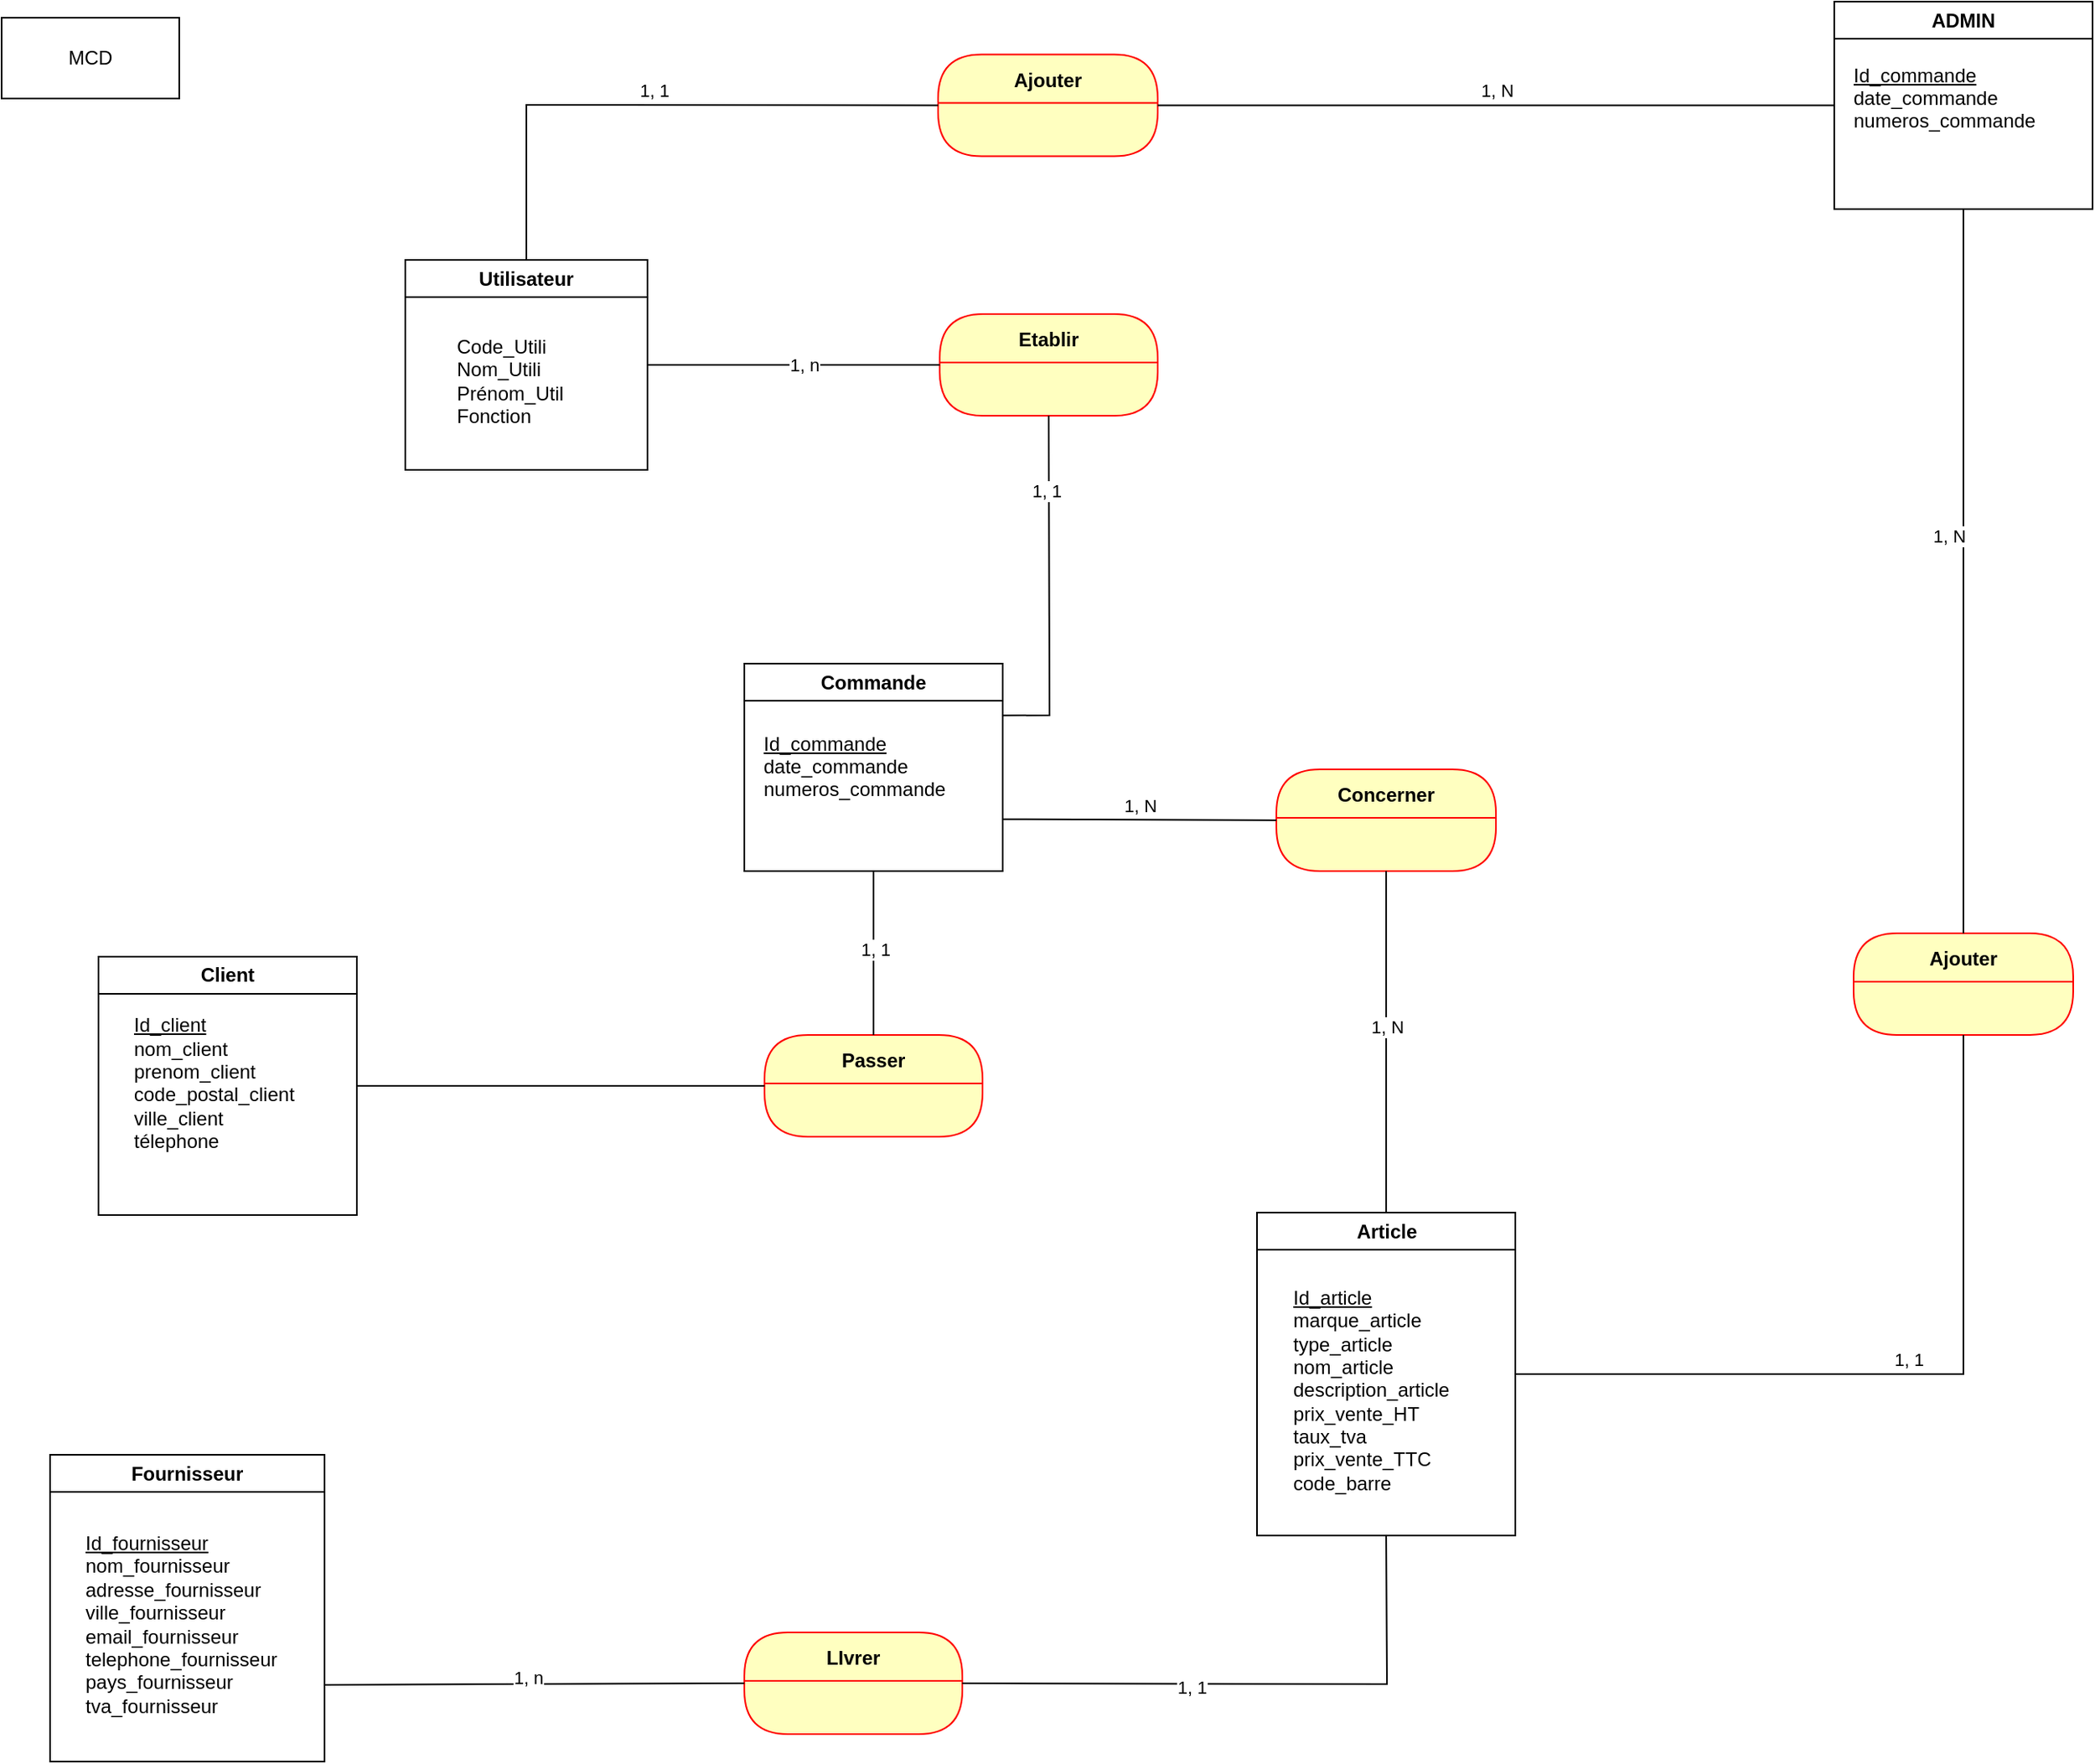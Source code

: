 <mxfile version="23.1.5" type="github" pages="3">
  <diagram id="DIjUIADO7bKs8aOYrenK" name="MCD">
    <mxGraphModel dx="2458" dy="1009" grid="1" gridSize="10" guides="1" tooltips="1" connect="1" arrows="1" fold="1" page="1" pageScale="1" pageWidth="827" pageHeight="1169" background="none" math="0" shadow="0">
      <root>
        <mxCell id="0" />
        <mxCell id="1" parent="0" />
        <mxCell id="JC6gIfYsf3pgo3DWzDb_-37" value="Passer" style="swimlane;fontStyle=1;align=center;verticalAlign=middle;childLayout=stackLayout;horizontal=1;startSize=30;horizontalStack=0;resizeParent=0;resizeLast=1;container=0;fontColor=#000000;collapsible=0;rounded=1;arcSize=30;strokeColor=#ff0000;fillColor=#ffffc0;swimlaneFillColor=#ffffc0;dropTarget=0;" parent="1" vertex="1">
          <mxGeometry x="512.5" y="660" width="135" height="63" as="geometry" />
        </mxCell>
        <mxCell id="JC6gIfYsf3pgo3DWzDb_-42" value="LIvrer" style="swimlane;fontStyle=1;align=center;verticalAlign=middle;childLayout=stackLayout;horizontal=1;startSize=30;horizontalStack=0;resizeParent=0;resizeLast=1;container=0;fontColor=#000000;collapsible=0;rounded=1;arcSize=30;strokeColor=#ff0000;fillColor=#ffffc0;swimlaneFillColor=#ffffc0;dropTarget=0;" parent="1" vertex="1">
          <mxGeometry x="500" y="1030" width="135" height="63" as="geometry" />
        </mxCell>
        <mxCell id="JC6gIfYsf3pgo3DWzDb_-44" value="Concerner" style="swimlane;fontStyle=1;align=center;verticalAlign=middle;childLayout=stackLayout;horizontal=1;startSize=30;horizontalStack=0;resizeParent=0;resizeLast=1;container=0;fontColor=#000000;collapsible=0;rounded=1;arcSize=30;strokeColor=#ff0000;fillColor=#ffffc0;swimlaneFillColor=#ffffc0;dropTarget=0;" parent="1" vertex="1">
          <mxGeometry x="829.5" y="495.5" width="136" height="63" as="geometry" />
        </mxCell>
        <mxCell id="JC6gIfYsf3pgo3DWzDb_-51" style="edgeStyle=none;rounded=0;orthogonalLoop=1;jettySize=auto;html=1;exitX=0.75;exitY=0;exitDx=0;exitDy=0;" parent="1" edge="1">
          <mxGeometry relative="1" as="geometry">
            <mxPoint x="842.5" y="950" as="sourcePoint" />
            <mxPoint x="842.5" y="950" as="targetPoint" />
          </mxGeometry>
        </mxCell>
        <mxCell id="gmK4FBzJGxfhKCQX5miu-2" value="MCD" style="html=1;whiteSpace=wrap;" parent="1" vertex="1">
          <mxGeometry x="40" y="30" width="110" height="50" as="geometry" />
        </mxCell>
        <mxCell id="COaV6PyDey15cjgYEDcC-1" value="Client" style="swimlane;whiteSpace=wrap;html=1;" parent="1" vertex="1">
          <mxGeometry x="100" y="611.5" width="160" height="160" as="geometry" />
        </mxCell>
        <mxCell id="COaV6PyDey15cjgYEDcC-2" value="&lt;div align=&quot;left&quot;&gt;&lt;u&gt;Id_client&lt;/u&gt;&lt;br&gt;nom_client&lt;br&gt;prenom_client&lt;br&gt;code_postal_client&lt;br&gt;ville_client&lt;br&gt;télephone&lt;/div&gt;&lt;div align=&quot;left&quot;&gt;&lt;br&gt;&lt;/div&gt;" style="text;html=1;align=left;verticalAlign=middle;resizable=0;points=[];autosize=1;strokeColor=none;fillColor=none;" parent="COaV6PyDey15cjgYEDcC-1" vertex="1">
          <mxGeometry x="20" y="30" width="120" height="110" as="geometry" />
        </mxCell>
        <mxCell id="BQ621Y83t6ClM3htaglf-1" value="Article" style="swimlane;whiteSpace=wrap;html=1;" parent="1" vertex="1">
          <mxGeometry x="817.5" y="770" width="160" height="200" as="geometry" />
        </mxCell>
        <mxCell id="BQ621Y83t6ClM3htaglf-2" value="&lt;div align=&quot;left&quot;&gt;&lt;u&gt;Id_article&lt;/u&gt;&lt;br&gt;marque_article&lt;br&gt;type_article&lt;br&gt;nom_article&lt;br&gt;description_article&lt;br&gt;prix_vente_HT&lt;br&gt;taux_tva&lt;br&gt;prix_vente_TTC&lt;br&gt;code_barre&lt;/div&gt;" style="text;html=1;align=left;verticalAlign=middle;resizable=0;points=[];autosize=1;strokeColor=none;fillColor=none;" parent="BQ621Y83t6ClM3htaglf-1" vertex="1">
          <mxGeometry x="20" y="40" width="120" height="140" as="geometry" />
        </mxCell>
        <mxCell id="6tPLJbx7-CHZXmJJFv56-1" value="Fournisseur" style="swimlane;whiteSpace=wrap;html=1;" parent="1" vertex="1">
          <mxGeometry x="70" y="920" width="170" height="190" as="geometry" />
        </mxCell>
        <mxCell id="6tPLJbx7-CHZXmJJFv56-2" value="&lt;div align=&quot;left&quot;&gt;&lt;u&gt;Id_fournisseur&lt;/u&gt;&lt;br&gt;nom_fournisseur&lt;br&gt;adresse_fournisseur&lt;br&gt;ville_fournisseur&lt;br&gt;email_fournisseur&lt;br&gt;telephone_fournisseur&lt;br&gt;pays_fournisseur&lt;br&gt;tva_fournisseur&lt;/div&gt;" style="text;html=1;align=left;verticalAlign=middle;resizable=0;points=[];autosize=1;strokeColor=none;fillColor=none;" parent="6tPLJbx7-CHZXmJJFv56-1" vertex="1">
          <mxGeometry x="20" y="40" width="140" height="130" as="geometry" />
        </mxCell>
        <mxCell id="MVIiGXlLv7jQOtgQjOW6-1" value="Commande" style="swimlane;whiteSpace=wrap;html=1;" parent="1" vertex="1">
          <mxGeometry x="500" y="430" width="160" height="128.5" as="geometry" />
        </mxCell>
        <mxCell id="MVIiGXlLv7jQOtgQjOW6-2" value="&lt;div align=&quot;left&quot;&gt;&lt;u&gt;Id_commande&lt;/u&gt;&lt;br&gt;date_commande&lt;br&gt;numeros_commande&lt;br&gt;&lt;br&gt;&lt;/div&gt;&lt;div align=&quot;left&quot;&gt;&lt;br&gt;&lt;/div&gt;" style="text;html=1;align=left;verticalAlign=middle;resizable=0;points=[];autosize=1;strokeColor=none;fillColor=none;" parent="MVIiGXlLv7jQOtgQjOW6-1" vertex="1">
          <mxGeometry x="10" y="33" width="140" height="90" as="geometry" />
        </mxCell>
        <mxCell id="UbAvxkf5t5Z6hnBbH8H3-2" value="Etablir" style="swimlane;fontStyle=1;align=center;verticalAlign=middle;childLayout=stackLayout;horizontal=1;startSize=30;horizontalStack=0;resizeParent=0;resizeLast=1;container=0;fontColor=#000000;collapsible=0;rounded=1;arcSize=30;strokeColor=#ff0000;fillColor=#ffffc0;swimlaneFillColor=#ffffc0;dropTarget=0;" parent="1" vertex="1">
          <mxGeometry x="621" y="213.5" width="135" height="63" as="geometry" />
        </mxCell>
        <mxCell id="UbAvxkf5t5Z6hnBbH8H3-10" value="" style="edgeStyle=none;html=1;endArrow=none;verticalAlign=bottom;rounded=0;entryX=0.5;entryY=1;entryDx=0;entryDy=0;exitX=0.5;exitY=0;exitDx=0;exitDy=0;" parent="1" source="JC6gIfYsf3pgo3DWzDb_-37" target="MVIiGXlLv7jQOtgQjOW6-1" edge="1">
          <mxGeometry width="160" relative="1" as="geometry">
            <mxPoint x="390" y="650" as="sourcePoint" />
            <mxPoint x="460" y="600" as="targetPoint" />
          </mxGeometry>
        </mxCell>
        <mxCell id="UbAvxkf5t5Z6hnBbH8H3-11" value="1, 1" style="edgeLabel;html=1;align=center;verticalAlign=middle;resizable=0;points=[];" parent="UbAvxkf5t5Z6hnBbH8H3-10" vertex="1" connectable="0">
          <mxGeometry x="0.05" y="-1" relative="1" as="geometry">
            <mxPoint as="offset" />
          </mxGeometry>
        </mxCell>
        <mxCell id="UbAvxkf5t5Z6hnBbH8H3-12" value="" style="edgeStyle=none;html=1;endArrow=none;verticalAlign=bottom;rounded=0;entryX=0;entryY=0.5;entryDx=0;entryDy=0;exitX=1;exitY=0.5;exitDx=0;exitDy=0;" parent="1" source="nTwfvxPZVYM-v7ykA8Vo-1" target="UbAvxkf5t5Z6hnBbH8H3-2" edge="1">
          <mxGeometry width="160" relative="1" as="geometry">
            <mxPoint x="471" y="320" as="sourcePoint" />
            <mxPoint x="621" y="320" as="targetPoint" />
          </mxGeometry>
        </mxCell>
        <mxCell id="UbAvxkf5t5Z6hnBbH8H3-13" value="1, n" style="edgeLabel;html=1;align=center;verticalAlign=middle;resizable=0;points=[];" parent="UbAvxkf5t5Z6hnBbH8H3-12" vertex="1" connectable="0">
          <mxGeometry x="0.056" relative="1" as="geometry">
            <mxPoint x="1" as="offset" />
          </mxGeometry>
        </mxCell>
        <mxCell id="UbAvxkf5t5Z6hnBbH8H3-17" value="" style="edgeStyle=none;html=1;endArrow=none;verticalAlign=bottom;rounded=0;exitX=1;exitY=0.75;exitDx=0;exitDy=0;entryX=0;entryY=0.5;entryDx=0;entryDy=0;" parent="1" source="6tPLJbx7-CHZXmJJFv56-1" target="JC6gIfYsf3pgo3DWzDb_-42" edge="1">
          <mxGeometry width="160" relative="1" as="geometry">
            <mxPoint x="280" y="1020" as="sourcePoint" />
            <mxPoint x="440" y="1020" as="targetPoint" />
          </mxGeometry>
        </mxCell>
        <mxCell id="8_nApOg9FvEikgno34YX-6" value="1, n" style="edgeLabel;html=1;align=center;verticalAlign=middle;resizable=0;points=[];" parent="UbAvxkf5t5Z6hnBbH8H3-17" vertex="1" connectable="0">
          <mxGeometry x="-0.031" y="4" relative="1" as="geometry">
            <mxPoint as="offset" />
          </mxGeometry>
        </mxCell>
        <mxCell id="UbAvxkf5t5Z6hnBbH8H3-18" value="" style="edgeStyle=none;html=1;endArrow=none;verticalAlign=bottom;rounded=0;exitX=1;exitY=0.5;exitDx=0;exitDy=0;entryX=0.5;entryY=1;entryDx=0;entryDy=0;" parent="1" source="JC6gIfYsf3pgo3DWzDb_-42" target="BQ621Y83t6ClM3htaglf-1" edge="1">
          <mxGeometry width="160" relative="1" as="geometry">
            <mxPoint x="710" y="1070" as="sourcePoint" />
            <mxPoint x="870" y="1070" as="targetPoint" />
            <Array as="points">
              <mxPoint x="898" y="1062" />
            </Array>
          </mxGeometry>
        </mxCell>
        <mxCell id="TlqMvAyQs0EGSFY7iWLk-2" value="1, 1" style="edgeLabel;html=1;align=center;verticalAlign=middle;resizable=0;points=[];" vertex="1" connectable="0" parent="UbAvxkf5t5Z6hnBbH8H3-18">
          <mxGeometry x="-0.207" y="-2" relative="1" as="geometry">
            <mxPoint x="1" as="offset" />
          </mxGeometry>
        </mxCell>
        <mxCell id="nTwfvxPZVYM-v7ykA8Vo-1" value="Utilisateur" style="swimlane;whiteSpace=wrap;html=1;" vertex="1" parent="1">
          <mxGeometry x="290" y="180" width="150" height="130" as="geometry" />
        </mxCell>
        <mxCell id="nTwfvxPZVYM-v7ykA8Vo-2" value="Code_Utili&lt;br&gt;Nom_Utili&lt;br&gt;Prénom_Util&lt;br&gt;Fonction" style="text;html=1;align=left;verticalAlign=middle;resizable=0;points=[];autosize=1;strokeColor=none;fillColor=none;" vertex="1" parent="nTwfvxPZVYM-v7ykA8Vo-1">
          <mxGeometry x="30" y="40" width="90" height="70" as="geometry" />
        </mxCell>
        <mxCell id="QIVZwljjNhiTbl3Q_Uc3-4" value="" style="edgeStyle=none;html=1;endArrow=none;verticalAlign=bottom;rounded=0;entryX=0.5;entryY=1;entryDx=0;entryDy=0;exitX=1;exitY=0.25;exitDx=0;exitDy=0;" edge="1" parent="1" source="MVIiGXlLv7jQOtgQjOW6-1" target="UbAvxkf5t5Z6hnBbH8H3-2">
          <mxGeometry width="160" relative="1" as="geometry">
            <mxPoint x="700" y="440" as="sourcePoint" />
            <mxPoint x="700" y="300" as="targetPoint" />
            <Array as="points">
              <mxPoint x="689" y="462" />
            </Array>
          </mxGeometry>
        </mxCell>
        <mxCell id="TlqMvAyQs0EGSFY7iWLk-1" value="1, 1" style="edgeLabel;html=1;align=center;verticalAlign=middle;resizable=0;points=[];" vertex="1" connectable="0" parent="QIVZwljjNhiTbl3Q_Uc3-4">
          <mxGeometry x="0.559" y="2" relative="1" as="geometry">
            <mxPoint y="-1" as="offset" />
          </mxGeometry>
        </mxCell>
        <mxCell id="QIVZwljjNhiTbl3Q_Uc3-5" value="ADMIN" style="swimlane;whiteSpace=wrap;html=1;" vertex="1" parent="1">
          <mxGeometry x="1175" y="20" width="160" height="128.5" as="geometry" />
        </mxCell>
        <mxCell id="QIVZwljjNhiTbl3Q_Uc3-6" value="&lt;div align=&quot;left&quot;&gt;&lt;u&gt;Id_commande&lt;/u&gt;&lt;br&gt;date_commande&lt;br&gt;numeros_commande&lt;br&gt;&lt;br&gt;&lt;/div&gt;&lt;div align=&quot;left&quot;&gt;&lt;br&gt;&lt;/div&gt;" style="text;html=1;align=left;verticalAlign=middle;resizable=0;points=[];autosize=1;strokeColor=none;fillColor=none;" vertex="1" parent="QIVZwljjNhiTbl3Q_Uc3-5">
          <mxGeometry x="10" y="28.5" width="140" height="90" as="geometry" />
        </mxCell>
        <mxCell id="QIVZwljjNhiTbl3Q_Uc3-7" value="Ajouter" style="swimlane;fontStyle=1;align=center;verticalAlign=middle;childLayout=stackLayout;horizontal=1;startSize=30;horizontalStack=0;resizeParent=0;resizeLast=1;container=0;fontColor=#000000;collapsible=0;rounded=1;arcSize=30;strokeColor=#ff0000;fillColor=#ffffc0;swimlaneFillColor=#ffffc0;dropTarget=0;" vertex="1" parent="1">
          <mxGeometry x="1187" y="597" width="136" height="63" as="geometry" />
        </mxCell>
        <mxCell id="QIVZwljjNhiTbl3Q_Uc3-8" value="" style="edgeStyle=none;html=1;endArrow=none;verticalAlign=bottom;rounded=0;entryX=0.5;entryY=0;entryDx=0;entryDy=0;exitX=0.5;exitY=1;exitDx=0;exitDy=0;" edge="1" parent="1" source="QIVZwljjNhiTbl3Q_Uc3-5" target="QIVZwljjNhiTbl3Q_Uc3-7">
          <mxGeometry width="160" relative="1" as="geometry">
            <mxPoint x="1030" y="230" as="sourcePoint" />
            <mxPoint x="897" y="500" as="targetPoint" />
            <Array as="points" />
          </mxGeometry>
        </mxCell>
        <mxCell id="QIVZwljjNhiTbl3Q_Uc3-10" value="1, N" style="edgeLabel;html=1;align=center;verticalAlign=middle;resizable=0;points=[];" vertex="1" connectable="0" parent="QIVZwljjNhiTbl3Q_Uc3-8">
          <mxGeometry x="-0.097" y="-9" relative="1" as="geometry">
            <mxPoint as="offset" />
          </mxGeometry>
        </mxCell>
        <mxCell id="QIVZwljjNhiTbl3Q_Uc3-11" value="1, 1 " style="edgeStyle=none;html=1;endArrow=none;verticalAlign=bottom;rounded=0;exitX=0.5;exitY=1;exitDx=0;exitDy=0;entryX=1;entryY=0.5;entryDx=0;entryDy=0;" edge="1" parent="1" source="QIVZwljjNhiTbl3Q_Uc3-7" target="BQ621Y83t6ClM3htaglf-1">
          <mxGeometry width="160" relative="1" as="geometry">
            <mxPoint x="898" y="610" as="sourcePoint" />
            <mxPoint x="898" y="740" as="targetPoint" />
            <Array as="points">
              <mxPoint x="1255" y="870" />
            </Array>
          </mxGeometry>
        </mxCell>
        <mxCell id="QIVZwljjNhiTbl3Q_Uc3-14" value="Ajouter" style="swimlane;fontStyle=1;align=center;verticalAlign=middle;childLayout=stackLayout;horizontal=1;startSize=30;horizontalStack=0;resizeParent=0;resizeLast=1;container=0;fontColor=#000000;collapsible=0;rounded=1;arcSize=30;strokeColor=#ff0000;fillColor=#ffffc0;swimlaneFillColor=#ffffc0;dropTarget=0;" vertex="1" parent="1">
          <mxGeometry x="620" y="52.75" width="136" height="63" as="geometry" />
        </mxCell>
        <mxCell id="QIVZwljjNhiTbl3Q_Uc3-18" value="1, 1" style="edgeStyle=none;html=1;endArrow=none;verticalAlign=bottom;rounded=0;exitX=0.5;exitY=0;exitDx=0;exitDy=0;entryX=0;entryY=0.5;entryDx=0;entryDy=0;" edge="1" parent="1" source="nTwfvxPZVYM-v7ykA8Vo-1" target="QIVZwljjNhiTbl3Q_Uc3-14">
          <mxGeometry width="160" relative="1" as="geometry">
            <mxPoint x="688" y="210" as="sourcePoint" />
            <mxPoint x="688" y="120" as="targetPoint" />
            <Array as="points">
              <mxPoint x="365" y="84" />
            </Array>
          </mxGeometry>
        </mxCell>
        <mxCell id="P_Xpu6m1JxTpUpVO3vSs-1" value="1, N" style="edgeStyle=none;html=1;endArrow=none;verticalAlign=bottom;rounded=0;entryX=0;entryY=0.5;entryDx=0;entryDy=0;exitX=1;exitY=0.5;exitDx=0;exitDy=0;" edge="1" parent="1" source="QIVZwljjNhiTbl3Q_Uc3-14" target="QIVZwljjNhiTbl3Q_Uc3-5">
          <mxGeometry width="160" relative="1" as="geometry">
            <mxPoint x="910" y="100" as="sourcePoint" />
            <mxPoint x="1070" y="100" as="targetPoint" />
          </mxGeometry>
        </mxCell>
        <mxCell id="P_Xpu6m1JxTpUpVO3vSs-2" value="1, N" style="edgeStyle=none;html=1;endArrow=none;verticalAlign=bottom;rounded=0;exitX=1;exitY=0.75;exitDx=0;exitDy=0;entryX=0;entryY=0.5;entryDx=0;entryDy=0;" edge="1" parent="1" source="MVIiGXlLv7jQOtgQjOW6-1" target="JC6gIfYsf3pgo3DWzDb_-44">
          <mxGeometry width="160" relative="1" as="geometry">
            <mxPoint x="570" y="580" as="sourcePoint" />
            <mxPoint x="730" y="580" as="targetPoint" />
          </mxGeometry>
        </mxCell>
        <mxCell id="P_Xpu6m1JxTpUpVO3vSs-3" value="1, N" style="edgeStyle=none;html=1;endArrow=none;verticalAlign=bottom;rounded=0;entryX=0.5;entryY=1;entryDx=0;entryDy=0;exitX=0.5;exitY=0;exitDx=0;exitDy=0;" edge="1" parent="1" source="BQ621Y83t6ClM3htaglf-1" target="JC6gIfYsf3pgo3DWzDb_-44">
          <mxGeometry width="160" relative="1" as="geometry">
            <mxPoint x="700" y="690" as="sourcePoint" />
            <mxPoint x="860" y="690" as="targetPoint" />
          </mxGeometry>
        </mxCell>
        <mxCell id="P_Xpu6m1JxTpUpVO3vSs-4" value="" style="edgeStyle=none;html=1;endArrow=none;verticalAlign=bottom;rounded=0;exitX=1;exitY=0.5;exitDx=0;exitDy=0;entryX=0;entryY=0.5;entryDx=0;entryDy=0;" edge="1" parent="1" source="COaV6PyDey15cjgYEDcC-1" target="JC6gIfYsf3pgo3DWzDb_-37">
          <mxGeometry width="160" relative="1" as="geometry">
            <mxPoint x="300" y="710" as="sourcePoint" />
            <mxPoint x="460" y="710" as="targetPoint" />
          </mxGeometry>
        </mxCell>
      </root>
    </mxGraphModel>
  </diagram>
  <diagram id="MhPUVgyMq8jCe98VXjBx" name="MLD">
    <mxGraphModel dx="2212" dy="908" grid="1" gridSize="10" guides="1" tooltips="1" connect="1" arrows="1" fold="1" page="1" pageScale="1" pageWidth="827" pageHeight="1169" math="0" shadow="0">
      <root>
        <mxCell id="0" />
        <mxCell id="1" parent="0" />
        <mxCell id="bL7GxM_y-4qVYvBtXE-j-6" style="edgeStyle=none;rounded=0;orthogonalLoop=1;jettySize=auto;html=1;exitX=0.75;exitY=0;exitDx=0;exitDy=0;" parent="1" edge="1">
          <mxGeometry relative="1" as="geometry">
            <mxPoint x="842.5" y="970" as="sourcePoint" />
            <mxPoint x="842.5" y="970" as="targetPoint" />
          </mxGeometry>
        </mxCell>
        <mxCell id="bL7GxM_y-4qVYvBtXE-j-12" value="MLD" style="html=1;whiteSpace=wrap;" parent="1" vertex="1">
          <mxGeometry x="40" y="50" width="110" height="50" as="geometry" />
        </mxCell>
        <mxCell id="bL7GxM_y-4qVYvBtXE-j-13" value="Client" style="swimlane;whiteSpace=wrap;html=1;" parent="1" vertex="1">
          <mxGeometry x="1410" y="828.5" width="160" height="150" as="geometry" />
        </mxCell>
        <mxCell id="bL7GxM_y-4qVYvBtXE-j-14" value="&lt;font style=&quot;font-size: 14px;&quot;&gt;&lt;b&gt;Ref_Clt&lt;/b&gt;&lt;br&gt;Nom_Clt&lt;br&gt;Adresse_Clt&lt;br&gt;Tél_Clt&lt;/font&gt;" style="text;html=1;align=left;verticalAlign=middle;resizable=0;points=[];autosize=1;strokeColor=none;fillColor=none;" parent="bL7GxM_y-4qVYvBtXE-j-13" vertex="1">
          <mxGeometry x="30" y="40" width="100" height="80" as="geometry" />
        </mxCell>
        <mxCell id="bL7GxM_y-4qVYvBtXE-j-19" value="Produit" style="swimlane;whiteSpace=wrap;html=1;" parent="1" vertex="1">
          <mxGeometry x="550" y="450" width="160" height="150" as="geometry" />
        </mxCell>
        <mxCell id="bL7GxM_y-4qVYvBtXE-j-20" value="&lt;font style=&quot;font-size: 14px;&quot;&gt;&lt;b&gt;Id_Produit&lt;/b&gt;&lt;br&gt;Nom_Produit&lt;br&gt;PU_Art&lt;br&gt;Quantité en stock&lt;br&gt;&lt;/font&gt;" style="text;html=1;align=left;verticalAlign=middle;resizable=0;points=[];autosize=1;strokeColor=none;fillColor=none;" parent="bL7GxM_y-4qVYvBtXE-j-19" vertex="1">
          <mxGeometry x="20" y="50" width="130" height="80" as="geometry" />
        </mxCell>
        <mxCell id="bL7GxM_y-4qVYvBtXE-j-23" value="Fournisseur" style="swimlane;whiteSpace=wrap;html=1;" parent="1" vertex="1">
          <mxGeometry x="1387.5" y="110" width="170" height="190" as="geometry" />
        </mxCell>
        <mxCell id="bL7GxM_y-4qVYvBtXE-j-24" value="&lt;div style=&quot;font-size: 14px;&quot; align=&quot;left&quot;&gt;&lt;font style=&quot;font-size: 14px;&quot;&gt;&lt;u&gt;&lt;b&gt;Id_Fsseur&lt;/b&gt;&lt;/u&gt;&lt;br&gt;nom_fournisseur&lt;br&gt;adresse_fournisseur&lt;br&gt;ville_fournisseur&lt;br&gt;email_fournisseur&lt;br&gt;telephone_fournisseur&lt;br&gt;pays_fournisseur&lt;br&gt;&lt;/font&gt;&lt;/div&gt;" style="text;html=1;align=left;verticalAlign=middle;resizable=0;points=[];autosize=1;strokeColor=none;fillColor=none;" parent="bL7GxM_y-4qVYvBtXE-j-23" vertex="1">
          <mxGeometry x="5" y="40" width="160" height="130" as="geometry" />
        </mxCell>
        <mxCell id="bL7GxM_y-4qVYvBtXE-j-48" value="" style="edgeStyle=entityRelationEdgeStyle;fontSize=12;html=1;endArrow=ERmany;startArrow=ERmany;rounded=0;entryX=0;entryY=0.5;entryDx=0;entryDy=0;exitX=1;exitY=0.25;exitDx=0;exitDy=0;" parent="1" source="XeSvjo698RD2ih8_C1EM-1" target="bL7GxM_y-4qVYvBtXE-j-23" edge="1">
          <mxGeometry width="100" height="100" relative="1" as="geometry">
            <mxPoint x="1170" y="450" as="sourcePoint" />
            <mxPoint x="1310" y="520" as="targetPoint" />
          </mxGeometry>
        </mxCell>
        <mxCell id="bL7GxM_y-4qVYvBtXE-j-50" value="" style="edgeStyle=entityRelationEdgeStyle;fontSize=12;html=1;endArrow=ERmany;startArrow=ERmany;rounded=0;entryX=0;entryY=0.75;entryDx=0;entryDy=0;exitX=1;exitY=0.5;exitDx=0;exitDy=0;" parent="1" source="QkTk_efBPI8hYOgWBsgp-1" target="bL7GxM_y-4qVYvBtXE-j-19" edge="1">
          <mxGeometry width="100" height="100" relative="1" as="geometry">
            <mxPoint x="300" y="780" as="sourcePoint" />
            <mxPoint x="590" y="963" as="targetPoint" />
            <Array as="points">
              <mxPoint x="600" y="1073" />
            </Array>
          </mxGeometry>
        </mxCell>
        <mxCell id="bL7GxM_y-4qVYvBtXE-j-59" value="" style="edgeStyle=entityRelationEdgeStyle;fontSize=12;html=1;endArrow=ERmany;startArrow=ERmany;rounded=0;entryX=0;entryY=0.5;entryDx=0;entryDy=0;exitX=1;exitY=0.75;exitDx=0;exitDy=0;" parent="1" source="XeSvjo698RD2ih8_C1EM-1" target="bL7GxM_y-4qVYvBtXE-j-13" edge="1">
          <mxGeometry width="100" height="100" relative="1" as="geometry">
            <mxPoint x="1170" y="503" as="sourcePoint" />
            <mxPoint x="1388" y="720" as="targetPoint" />
            <Array as="points">
              <mxPoint x="1390" y="700" />
            </Array>
          </mxGeometry>
        </mxCell>
        <mxCell id="QkTk_efBPI8hYOgWBsgp-1" value="Utilisateur" style="swimlane;whiteSpace=wrap;html=1;" vertex="1" parent="1">
          <mxGeometry x="40" y="800" width="150" height="130" as="geometry" />
        </mxCell>
        <mxCell id="QkTk_efBPI8hYOgWBsgp-2" value="Code_Utili&lt;br&gt;Nom_Utili&lt;br&gt;Prénom_Util&lt;br&gt;Fonction" style="text;html=1;align=left;verticalAlign=middle;resizable=0;points=[];autosize=1;strokeColor=none;fillColor=none;" vertex="1" parent="QkTk_efBPI8hYOgWBsgp-1">
          <mxGeometry x="30" y="40" width="90" height="70" as="geometry" />
        </mxCell>
        <mxCell id="C8Dly1dEPMg1Yqvv8BHe-1" value="ADMIN" style="swimlane;whiteSpace=wrap;html=1;" vertex="1" parent="1">
          <mxGeometry x="270" y="100" width="160" height="128.5" as="geometry" />
        </mxCell>
        <mxCell id="C8Dly1dEPMg1Yqvv8BHe-2" value="&lt;div align=&quot;left&quot;&gt;&lt;u&gt;Id_commande&lt;/u&gt;&lt;br&gt;date_commande&lt;br&gt;numeros_commande&lt;br&gt;&lt;br&gt;&lt;/div&gt;&lt;div align=&quot;left&quot;&gt;&lt;br&gt;&lt;/div&gt;" style="text;html=1;align=left;verticalAlign=middle;resizable=0;points=[];autosize=1;strokeColor=none;fillColor=none;" vertex="1" parent="C8Dly1dEPMg1Yqvv8BHe-1">
          <mxGeometry x="10" y="28.5" width="140" height="90" as="geometry" />
        </mxCell>
        <mxCell id="C8Dly1dEPMg1Yqvv8BHe-3" value="" style="edgeStyle=entityRelationEdgeStyle;fontSize=12;html=1;endArrow=ERmany;startArrow=ERmany;rounded=0;entryX=0;entryY=0.25;entryDx=0;entryDy=0;exitX=1;exitY=0.75;exitDx=0;exitDy=0;" edge="1" parent="1" source="C8Dly1dEPMg1Yqvv8BHe-1" target="bL7GxM_y-4qVYvBtXE-j-19">
          <mxGeometry width="100" height="100" relative="1" as="geometry">
            <mxPoint x="230" y="300" as="sourcePoint" />
            <mxPoint x="330" y="200" as="targetPoint" />
            <Array as="points">
              <mxPoint x="414" y="540" />
            </Array>
          </mxGeometry>
        </mxCell>
        <mxCell id="XeSvjo698RD2ih8_C1EM-1" value="Commande" style="swimlane;whiteSpace=wrap;html=1;" vertex="1" parent="1">
          <mxGeometry x="1120" y="420" width="160" height="128.5" as="geometry" />
        </mxCell>
        <mxCell id="XeSvjo698RD2ih8_C1EM-2" value="&lt;div align=&quot;left&quot;&gt;&lt;u&gt;Id_commande&lt;/u&gt;&lt;br&gt;date_commande&lt;br&gt;numeros_commande&lt;/div&gt;&lt;div align=&quot;left&quot;&gt;Id-client&lt;/div&gt;&lt;div align=&quot;left&quot;&gt;Id_Fsseur&lt;br&gt;&lt;/div&gt;&lt;div align=&quot;left&quot;&gt;&lt;br&gt;&lt;/div&gt;" style="text;html=1;align=left;verticalAlign=middle;resizable=0;points=[];autosize=1;strokeColor=none;fillColor=none;" vertex="1" parent="XeSvjo698RD2ih8_C1EM-1">
          <mxGeometry x="10" y="28" width="140" height="100" as="geometry" />
        </mxCell>
        <mxCell id="XeSvjo698RD2ih8_C1EM-5" value="" style="edgeStyle=entityRelationEdgeStyle;fontSize=12;html=1;endArrow=ERmany;startArrow=ERmany;rounded=0;entryX=0;entryY=0.5;entryDx=0;entryDy=0;exitX=1;exitY=0.5;exitDx=0;exitDy=0;" edge="1" parent="1" source="SKezBUTmCgUdEY2UlgUw-1" target="XeSvjo698RD2ih8_C1EM-1">
          <mxGeometry width="100" height="100" relative="1" as="geometry">
            <mxPoint x="910" y="690" as="sourcePoint" />
            <mxPoint x="1050" y="600" as="targetPoint" />
          </mxGeometry>
        </mxCell>
        <mxCell id="SKezBUTmCgUdEY2UlgUw-1" value="Concerner" style="swimlane;whiteSpace=wrap;html=1;" vertex="1" parent="1">
          <mxGeometry x="840" y="828.5" width="160" height="128.5" as="geometry" />
        </mxCell>
        <mxCell id="SKezBUTmCgUdEY2UlgUw-2" value="&lt;div align=&quot;left&quot;&gt;&lt;u&gt;Id_commande&lt;/u&gt;&lt;br&gt;Id_Produit&lt;br&gt;numeros_commande&lt;br&gt;&lt;br&gt;&lt;/div&gt;&lt;div align=&quot;left&quot;&gt;&lt;br&gt;&lt;/div&gt;" style="text;html=1;align=left;verticalAlign=middle;resizable=0;points=[];autosize=1;strokeColor=none;fillColor=none;" vertex="1" parent="SKezBUTmCgUdEY2UlgUw-1">
          <mxGeometry x="10" y="33" width="140" height="90" as="geometry" />
        </mxCell>
        <mxCell id="NUOpXxT9KTKnl7QS-QTC-2" value="" style="edgeStyle=entityRelationEdgeStyle;fontSize=12;html=1;endArrow=ERmany;startArrow=ERmany;rounded=0;exitX=1;exitY=0.75;exitDx=0;exitDy=0;entryX=0;entryY=0.5;entryDx=0;entryDy=0;" edge="1" parent="1" source="bL7GxM_y-4qVYvBtXE-j-19" target="SKezBUTmCgUdEY2UlgUw-1">
          <mxGeometry width="100" height="100" relative="1" as="geometry">
            <mxPoint x="520" y="850" as="sourcePoint" />
            <mxPoint x="620" y="750" as="targetPoint" />
            <Array as="points">
              <mxPoint x="680" y="820" />
            </Array>
          </mxGeometry>
        </mxCell>
        <mxCell id="FmCBOyIbIPood1-BWVFC-1" value="" style="edgeStyle=entityRelationEdgeStyle;fontSize=12;html=1;endArrow=ERmany;startArrow=ERmany;rounded=0;exitX=1;exitY=0.25;exitDx=0;exitDy=0;entryX=0;entryY=0.75;entryDx=0;entryDy=0;" edge="1" parent="1" source="QkTk_efBPI8hYOgWBsgp-1" target="C8Dly1dEPMg1Yqvv8BHe-1">
          <mxGeometry width="100" height="100" relative="1" as="geometry">
            <mxPoint x="130" y="510" as="sourcePoint" />
            <mxPoint x="230" y="410" as="targetPoint" />
          </mxGeometry>
        </mxCell>
      </root>
    </mxGraphModel>
  </diagram>
  <diagram id="h2XjrdJ2uN1FQD4FfxIW" name="MPD">
    <mxGraphModel dx="1270" dy="964" grid="1" gridSize="10" guides="1" tooltips="1" connect="1" arrows="1" fold="1" page="1" pageScale="1" pageWidth="827" pageHeight="1169" math="0" shadow="0">
      <root>
        <mxCell id="0" />
        <mxCell id="1" parent="0" />
        <mxCell id="H_ghLEzbTK67cxJmALuy-1" value="Facture" style="swimlane;whiteSpace=wrap;html=1;" parent="1" vertex="1">
          <mxGeometry x="1160" y="160" width="310" height="160" as="geometry" />
        </mxCell>
        <mxCell id="_huwJplqqnmS6Aa3Kgzi-1" value="Approvisionnement" style="swimlane;whiteSpace=wrap;html=1;" parent="1" vertex="1">
          <mxGeometry x="90" y="860" width="280" height="190" as="geometry" />
        </mxCell>
        <mxCell id="gcCi-TolQs1zEUGkP_ot-1" value="Utilisateur" style="swimlane;whiteSpace=wrap;html=1;" parent="1" vertex="1">
          <mxGeometry x="90" y="320" width="250" height="160" as="geometry" />
        </mxCell>
        <mxCell id="Gg7cxWtQSdu3YGhWw3by-29" value="Article" style="swimlane;whiteSpace=wrap;html=1;" parent="1" vertex="1">
          <mxGeometry x="910" y="670" width="260" height="200" as="geometry" />
        </mxCell>
        <mxCell id="SDBg1SR2VSHEM8leziTT-1" value="Id_utilisateur SERIAL&amp;nbsp; PRIMARY KEY&lt;br&gt;Username&amp;nbsp;&amp;nbsp;&amp;nbsp; VARCHAR (50)&lt;br&gt;Password&amp;nbsp;&amp;nbsp;&amp;nbsp;&amp;nbsp;&amp;nbsp; VARCHAR(100)" style="text;html=1;align=center;verticalAlign=middle;resizable=0;points=[];autosize=1;strokeColor=none;fillColor=none;fontSize=16;" vertex="1" parent="1">
          <mxGeometry x="79" y="361" width="290" height="70" as="geometry" />
        </mxCell>
        <mxCell id="SDBg1SR2VSHEM8leziTT-2" value="Id_Approv&amp;nbsp; SERIAL PRIMARY KEY,&lt;br&gt;Code_article&amp;nbsp; INT,&lt;br&gt;Quantité&amp;nbsp; INT,&lt;br&gt;date_Approv DATE" style="text;html=1;align=center;verticalAlign=middle;resizable=0;points=[];autosize=1;strokeColor=none;fillColor=none;fontSize=16;" vertex="1" parent="1">
          <mxGeometry x="94" y="911" width="280" height="90" as="geometry" />
        </mxCell>
        <mxCell id="SDBg1SR2VSHEM8leziTT-3" value="Code_article&amp;nbsp; SERIAL PRIMARY KEY,&lt;br&gt;Designation&amp;nbsp;&amp;nbsp; VARCHAR(100),&lt;br&gt;prix&amp;nbsp; DECIMAL(10, 2),&lt;br&gt;Stock&amp;nbsp; INT" style="text;html=1;align=center;verticalAlign=middle;resizable=0;points=[];autosize=1;strokeColor=none;fillColor=none;fontSize=16;" vertex="1" parent="1">
          <mxGeometry x="869" y="741" width="290" height="90" as="geometry" />
        </mxCell>
        <mxCell id="SDBg1SR2VSHEM8leziTT-4" value="numFacture&amp;nbsp; SERIAL PRIMARY KEY,&lt;br&gt;date_Facture&amp;nbsp; DATE,&lt;br&gt;montantTotal&amp;nbsp; DECIMAL(10, 2)&lt;div&gt;&lt;br/&gt;&lt;/div&gt;" style="text;html=1;align=center;verticalAlign=middle;resizable=0;points=[];autosize=1;strokeColor=none;fillColor=none;fontSize=16;" vertex="1" parent="1">
          <mxGeometry x="1179" y="181" width="290" height="90" as="geometry" />
        </mxCell>
        <mxCell id="SDBg1SR2VSHEM8leziTT-5" value="Archives" style="swimlane;whiteSpace=wrap;html=1;" vertex="1" parent="1">
          <mxGeometry x="490" y="760" width="350" height="140" as="geometry" />
        </mxCell>
        <mxCell id="SDBg1SR2VSHEM8leziTT-7" value="Id_Archives&amp;nbsp; SERIAL&amp;nbsp; PRIMARY&amp;nbsp; KEY,&lt;br&gt;nomTable&amp;nbsp; VARCHAR(50),&lt;br&gt;dateArchivage&amp;nbsp; DATE" style="text;html=1;align=center;verticalAlign=middle;resizable=0;points=[];autosize=1;strokeColor=none;fillColor=none;fontSize=16;" vertex="1" parent="SDBg1SR2VSHEM8leziTT-5">
          <mxGeometry x="25" y="51" width="300" height="70" as="geometry" />
        </mxCell>
      </root>
    </mxGraphModel>
  </diagram>
</mxfile>
